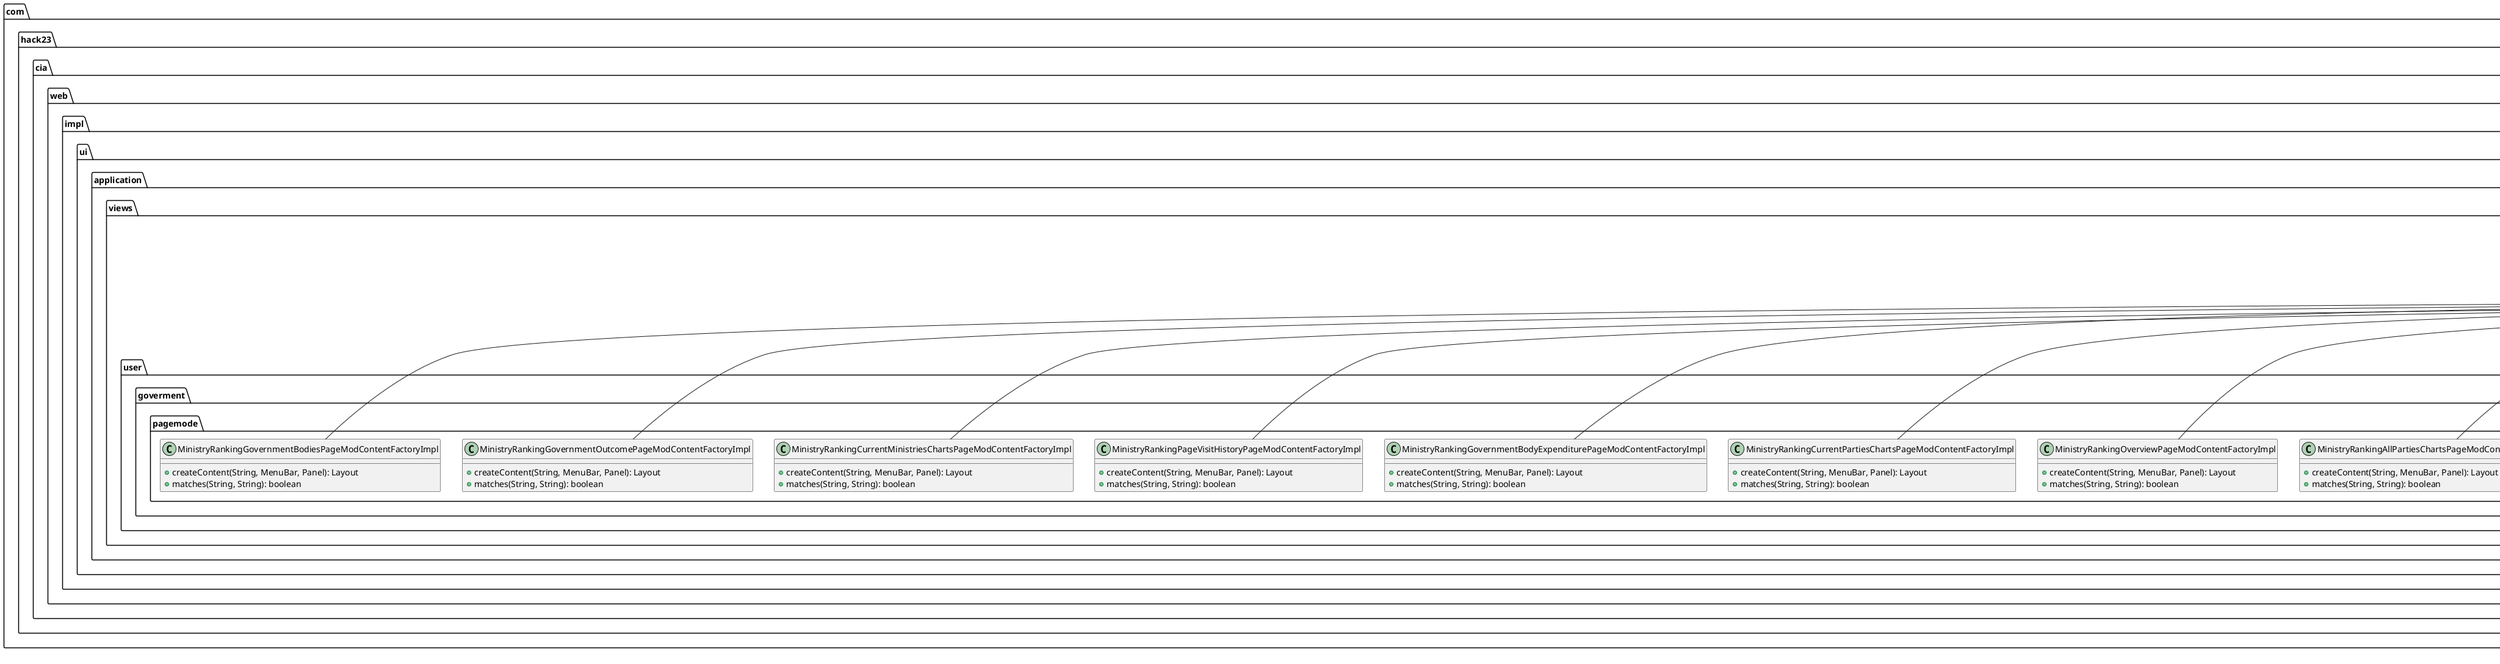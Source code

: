 @startuml
    namespace com.hack23.cia.web.impl.ui.application.views.user.goverment.pagemode {

        class MinistryGovernmentBodiesIncomeModContentFactoryImpl [[MinistryGovernmentBodiesIncomeModContentFactoryImpl.html]] {
            +createContent(String, MenuBar, Panel): Layout
            +matches(String, String): boolean
        }

        class MinistryGovernmentBodiesExpenditureModContentFactoryImpl [[MinistryGovernmentBodiesExpenditureModContentFactoryImpl.html]] {
            +createContent(String, MenuBar, Panel): Layout
            +matches(String, String): boolean
        }

        class MinistryDocumentHistoryPageModContentFactoryImpl [[MinistryDocumentHistoryPageModContentFactoryImpl.html]] {
            +createContent(String, MenuBar, Panel): Layout
            +matches(String, String): boolean
        }

        class MinistryPageVisitHistoryPageModContentFactoryImpl [[MinistryPageVisitHistoryPageModContentFactoryImpl.html]] {
            +createContent(String, MenuBar, Panel): Layout
            +matches(String, String): boolean
        }

        class MinistryRankingAllPartiesChartsPageModContentFactoryImpl [[MinistryRankingAllPartiesChartsPageModContentFactoryImpl.html]] {
            +createContent(String, MenuBar, Panel): Layout
            +matches(String, String): boolean
        }

        class MinistryRankingOverviewPageModContentFactoryImpl [[MinistryRankingOverviewPageModContentFactoryImpl.html]] {
            +createContent(String, MenuBar, Panel): Layout
            +matches(String, String): boolean
        }

        class MinistryOverviewPageModContentFactoryImpl [[MinistryOverviewPageModContentFactoryImpl.html]] {
            +createContent(String, MenuBar, Panel): Layout
            +matches(String, String): boolean
        }

        class MinistryRankingGovernmentBodyExpenditurePageModContentFactoryImpl [[MinistryRankingGovernmentBodyExpenditurePageModContentFactoryImpl.html]] {
            +createContent(String, MenuBar, Panel): Layout
            +matches(String, String): boolean
        }

        class MinistryRankingPageVisitHistoryPageModContentFactoryImpl [[MinistryRankingPageVisitHistoryPageModContentFactoryImpl.html]] {
            +createContent(String, MenuBar, Panel): Layout
            +matches(String, String): boolean
        }

        class MinistryRankingCurrentMinistriesChartsPageModContentFactoryImpl [[MinistryRankingCurrentMinistriesChartsPageModContentFactoryImpl.html]] {
            +createContent(String, MenuBar, Panel): Layout
            +matches(String, String): boolean
        }

        class MinistryRankingGovernmentOutcomePageModContentFactoryImpl [[MinistryRankingGovernmentOutcomePageModContentFactoryImpl.html]] {
            +createContent(String, MenuBar, Panel): Layout
            +matches(String, String): boolean
        }

        class MinistryRankingGovernmentBodiesPageModContentFactoryImpl [[MinistryRankingGovernmentBodiesPageModContentFactoryImpl.html]] {
            +createContent(String, MenuBar, Panel): Layout
            +matches(String, String): boolean
        }

        class MinistryRankingAllMinistriesChartsPageModContentFactoryImpl [[MinistryRankingAllMinistriesChartsPageModContentFactoryImpl.html]] {
            +createContent(String, MenuBar, Panel): Layout
            +matches(String, String): boolean
        }

        class MinistryCurrentMembersPageModContentFactoryImpl [[MinistryCurrentMembersPageModContentFactoryImpl.html]] {
            +createContent(String, MenuBar, Panel): Layout
            +matches(String, String): boolean
        }

        class MinistryDocumentActivityPageModContentFactoryImpl [[MinistryDocumentActivityPageModContentFactoryImpl.html]] {
            +createContent(String, MenuBar, Panel): Layout
            +matches(String, String): boolean
        }

        class MinistryRankingDataGridPageModContentFactoryImpl [[MinistryRankingDataGridPageModContentFactoryImpl.html]] {
            +createContent(String, MenuBar, Panel): Layout
            +matches(String, String): boolean
        }

        class MinistryRankingCurrentPartiesChartsPageModContentFactoryImpl [[MinistryRankingCurrentPartiesChartsPageModContentFactoryImpl.html]] {
            +createContent(String, MenuBar, Panel): Layout
            +matches(String, String): boolean
        }

        class MinistryMemberHistoryPageModContentFactoryImpl [[MinistryMemberHistoryPageModContentFactoryImpl.html]] {
            +createContent(String, MenuBar, Panel): Layout
            +matches(String, String): boolean
        }

        class MinistryGovernmentBodiesHeadcountModContentFactoryImpl [[MinistryGovernmentBodiesHeadcountModContentFactoryImpl.html]] {
            +createContent(String, MenuBar, Panel): Layout
            +matches(String, String): boolean
        }

        class MinistryRankingAllRolesChartsPageModContentFactoryImpl [[MinistryRankingAllRolesChartsPageModContentFactoryImpl.html]] {
            +createContent(String, MenuBar, Panel): Layout
            +matches(String, String): boolean
        }

        class MinistryRankingGovernmentBodyIncomePageModContentFactoryImpl [[MinistryRankingGovernmentBodyIncomePageModContentFactoryImpl.html]] {
            +createContent(String, MenuBar, Panel): Layout
            +matches(String, String): boolean
        }

        class MinistryRoleGhantPageModContentFactoryImpl [[MinistryRoleGhantPageModContentFactoryImpl.html]] {
            +createContent(String, MenuBar, Panel): Layout
            +matches(String, String): boolean
        }

        com.hack23.cia.web.impl.ui.application.views.common.pagemode.AbstractItemPageModContentFactoryImpl <|-- MinistryGovernmentBodiesIncomeModContentFactoryImpl
        com.hack23.cia.web.impl.ui.application.views.common.pagemode.AbstractItemPageModContentFactoryImpl <|-- MinistryGovernmentBodiesExpenditureModContentFactoryImpl
        com.hack23.cia.web.impl.ui.application.views.common.pagemode.AbstractItemPageModContentFactoryImpl <|-- MinistryDocumentHistoryPageModContentFactoryImpl
        com.hack23.cia.web.impl.ui.application.views.common.pagemode.AbstractItemPageModContentFactoryImpl <|-- MinistryPageVisitHistoryPageModContentFactoryImpl
        com.hack23.cia.web.impl.ui.application.views.common.pagemode.AbstractBasicPageModContentFactoryImpl <|-- MinistryRankingAllPartiesChartsPageModContentFactoryImpl
        com.hack23.cia.web.impl.ui.application.views.common.pagemode.AbstractBasicPageModContentFactoryImpl <|-- MinistryRankingOverviewPageModContentFactoryImpl
        com.hack23.cia.web.impl.ui.application.views.common.pagemode.AbstractItemPageModContentFactoryImpl <|-- MinistryOverviewPageModContentFactoryImpl
        com.hack23.cia.web.impl.ui.application.views.common.pagemode.AbstractBasicPageModContentFactoryImpl <|-- MinistryRankingGovernmentBodyExpenditurePageModContentFactoryImpl
        com.hack23.cia.web.impl.ui.application.views.common.pagemode.AbstractBasicPageModContentFactoryImpl <|-- MinistryRankingPageVisitHistoryPageModContentFactoryImpl
        com.hack23.cia.web.impl.ui.application.views.common.pagemode.AbstractBasicPageModContentFactoryImpl <|-- MinistryRankingCurrentMinistriesChartsPageModContentFactoryImpl
        com.hack23.cia.web.impl.ui.application.views.common.pagemode.AbstractBasicPageModContentFactoryImpl <|-- MinistryRankingGovernmentOutcomePageModContentFactoryImpl
        com.hack23.cia.web.impl.ui.application.views.common.pagemode.AbstractBasicPageModContentFactoryImpl <|-- MinistryRankingGovernmentBodiesPageModContentFactoryImpl
        com.hack23.cia.web.impl.ui.application.views.common.pagemode.AbstractBasicPageModContentFactoryImpl <|-- MinistryRankingAllMinistriesChartsPageModContentFactoryImpl
        com.hack23.cia.web.impl.ui.application.views.common.pagemode.AbstractItemPageModContentFactoryImpl <|-- MinistryCurrentMembersPageModContentFactoryImpl
        com.hack23.cia.web.impl.ui.application.views.common.pagemode.AbstractItemPageModContentFactoryImpl <|-- MinistryDocumentActivityPageModContentFactoryImpl
        com.hack23.cia.web.impl.ui.application.views.common.pagemode.AbstractBasicPageModContentFactoryImpl <|-- MinistryRankingDataGridPageModContentFactoryImpl
        com.hack23.cia.web.impl.ui.application.views.common.pagemode.AbstractBasicPageModContentFactoryImpl <|-- MinistryRankingCurrentPartiesChartsPageModContentFactoryImpl
        com.hack23.cia.web.impl.ui.application.views.common.pagemode.AbstractItemPageModContentFactoryImpl <|-- MinistryMemberHistoryPageModContentFactoryImpl
        com.hack23.cia.web.impl.ui.application.views.common.pagemode.AbstractItemPageModContentFactoryImpl <|-- MinistryGovernmentBodiesHeadcountModContentFactoryImpl
        com.hack23.cia.web.impl.ui.application.views.common.pagemode.AbstractBasicPageModContentFactoryImpl <|-- MinistryRankingAllRolesChartsPageModContentFactoryImpl
        com.hack23.cia.web.impl.ui.application.views.common.pagemode.AbstractBasicPageModContentFactoryImpl <|-- MinistryRankingGovernmentBodyIncomePageModContentFactoryImpl
        com.hack23.cia.web.impl.ui.application.views.common.pagemode.AbstractItemPageModContentFactoryImpl <|-- MinistryRoleGhantPageModContentFactoryImpl
    }

    namespace com.hack23.cia.web.impl.ui.application.views.common.pagemode {
        abstract class AbstractItemPageModContentFactoryImpl<T> [[../../../common/pagemode/AbstractItemPageModContentFactoryImpl.html]] {
            {abstract} #getItem(String): T
        }
        abstract class AbstractBasicPageModContentFactoryImpl [[../../../common/pagemode/AbstractBasicPageModContentFactoryImpl.html]]
    }

    center footer UMLDoclet 2.0.4, PlantUML 1.2019.06
@enduml
